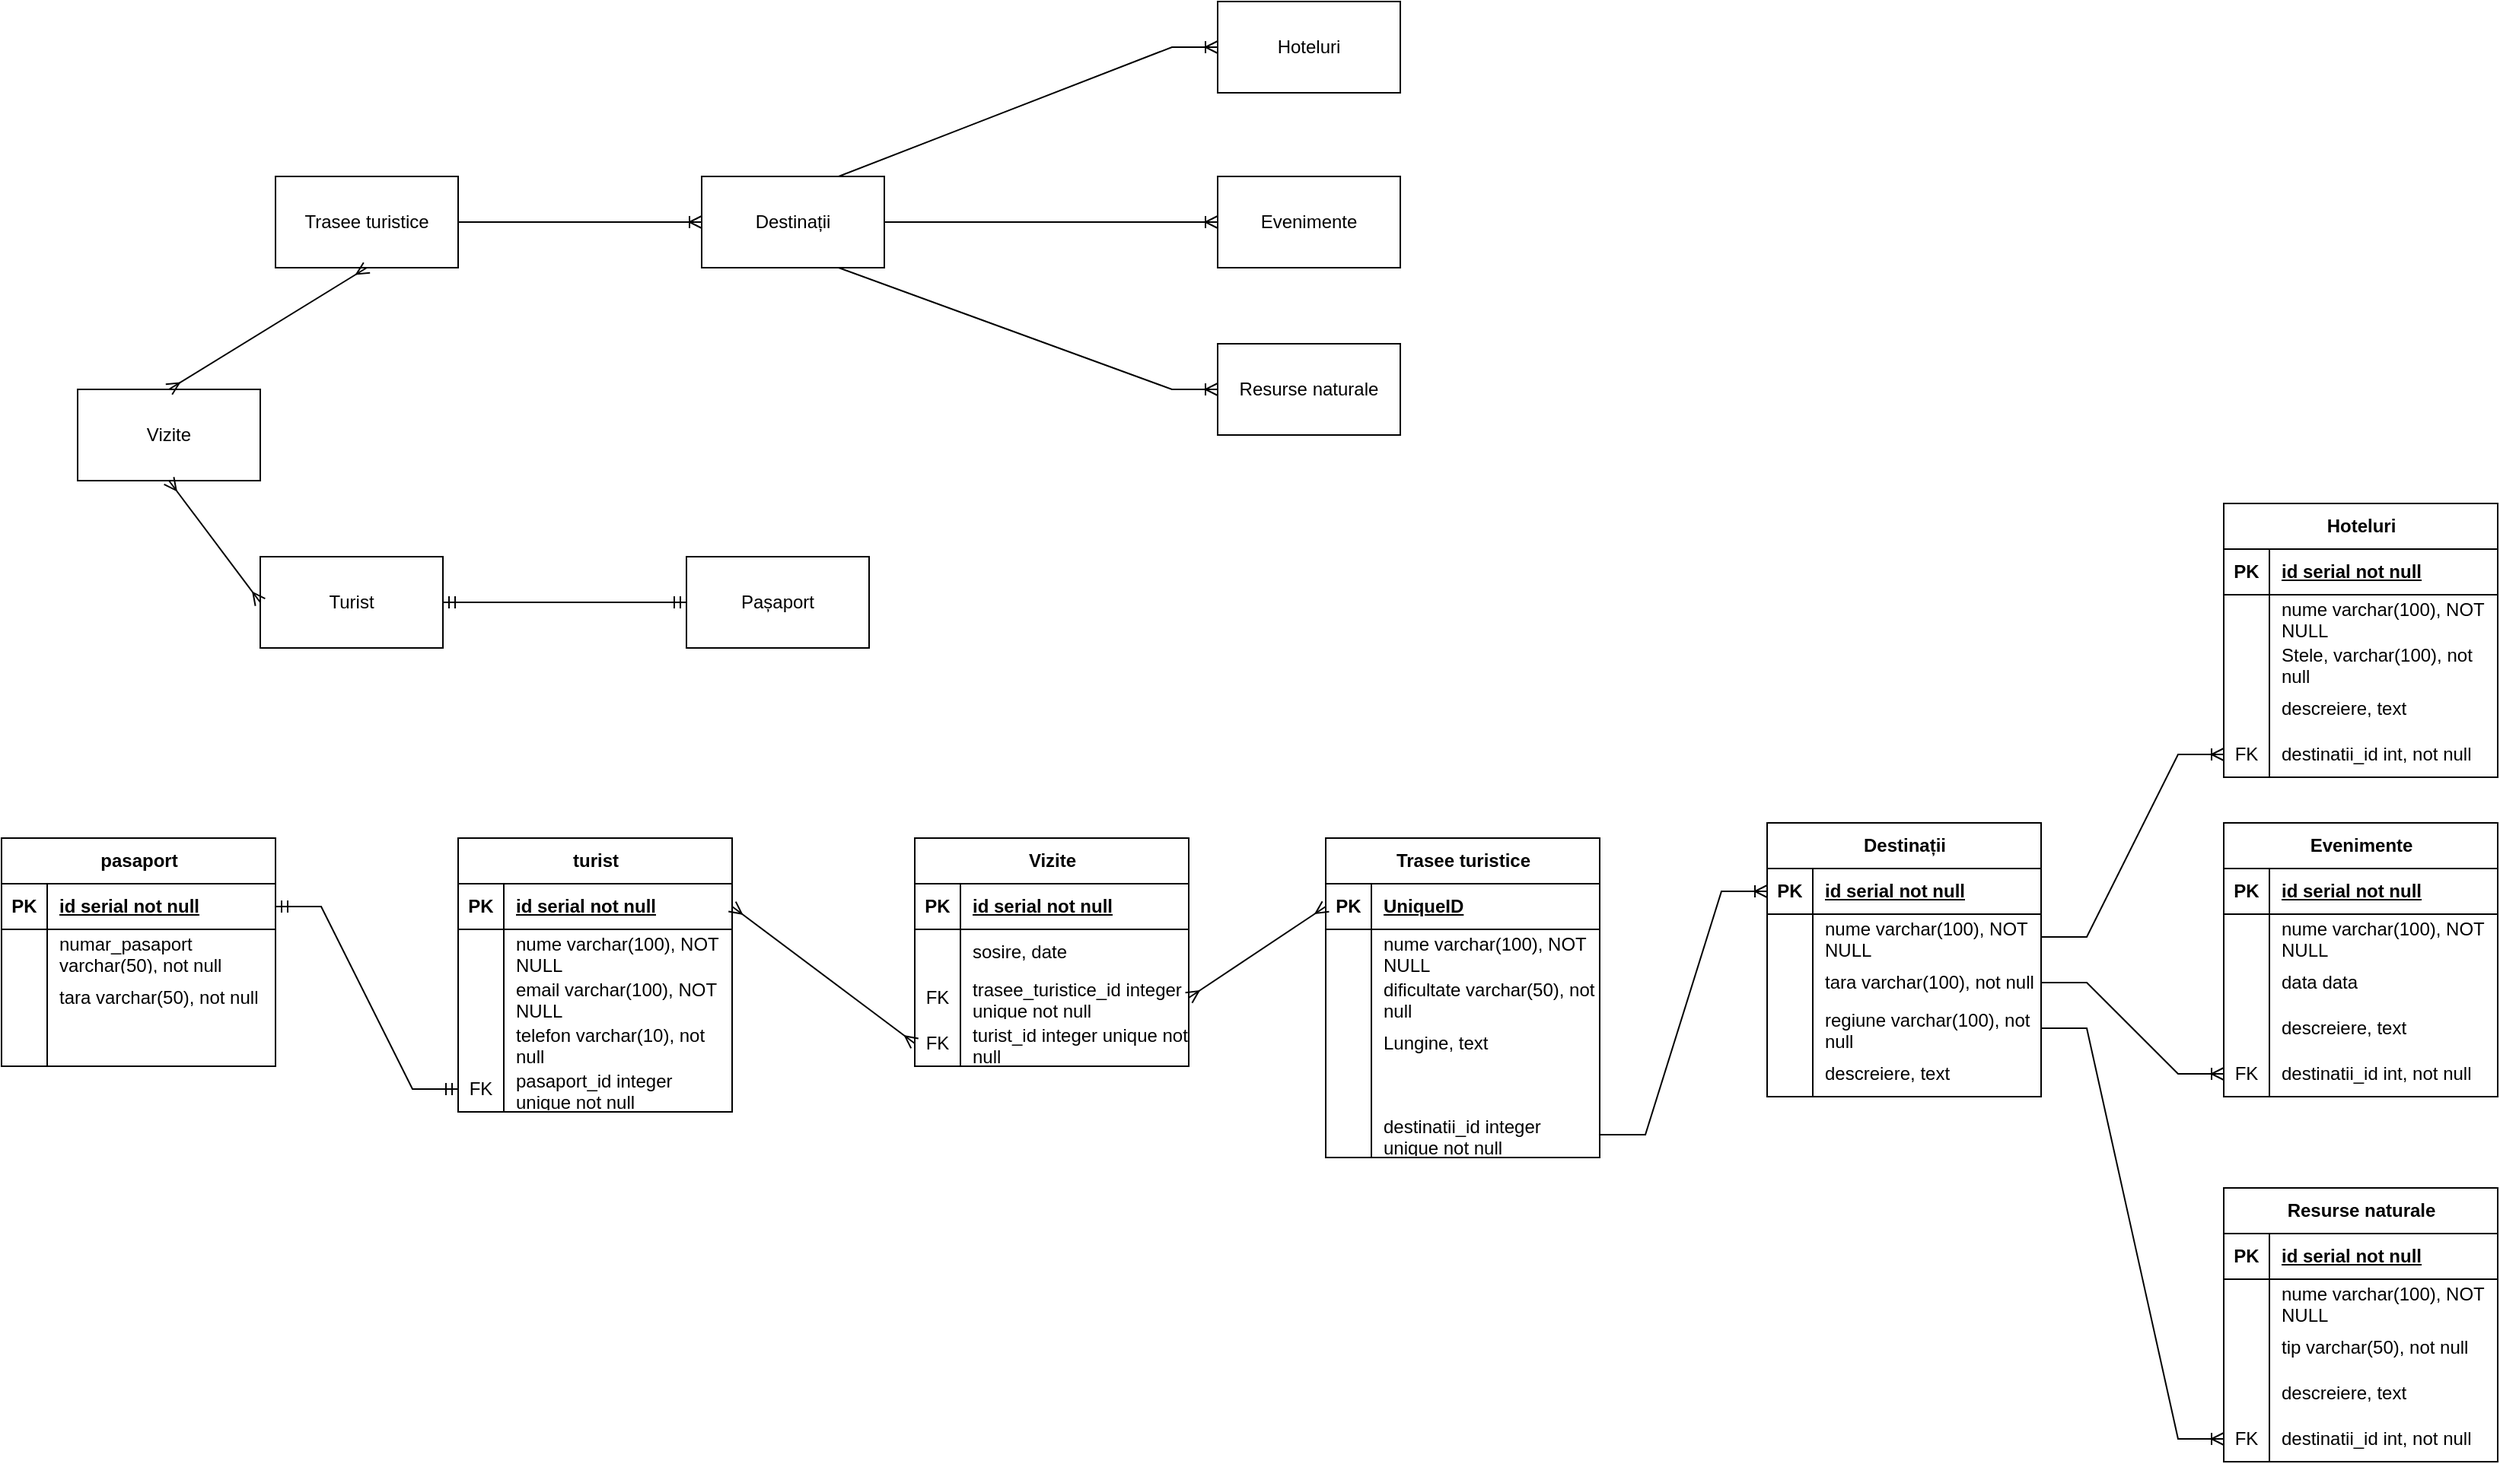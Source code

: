<mxfile version="26.0.10">
  <diagram id="R2lEEEUBdFMjLlhIrx00" name="Page-1">
    <mxGraphModel dx="1461" dy="653" grid="1" gridSize="10" guides="1" tooltips="1" connect="1" arrows="1" fold="1" page="1" pageScale="1" pageWidth="850" pageHeight="1100" math="0" shadow="0" extFonts="Permanent Marker^https://fonts.googleapis.com/css?family=Permanent+Marker">
      <root>
        <mxCell id="0" />
        <mxCell id="1" parent="0" />
        <mxCell id="U_OAFHyXOe5H_gnNdpzQ-9" value="pasaport" style="shape=table;startSize=30;container=1;collapsible=1;childLayout=tableLayout;fixedRows=1;rowLines=0;fontStyle=1;align=center;resizeLast=1;html=1;" parent="1" vertex="1">
          <mxGeometry x="80" y="620" width="180" height="150" as="geometry" />
        </mxCell>
        <mxCell id="U_OAFHyXOe5H_gnNdpzQ-10" value="" style="shape=tableRow;horizontal=0;startSize=0;swimlaneHead=0;swimlaneBody=0;fillColor=none;collapsible=0;dropTarget=0;points=[[0,0.5],[1,0.5]];portConstraint=eastwest;top=0;left=0;right=0;bottom=1;" parent="U_OAFHyXOe5H_gnNdpzQ-9" vertex="1">
          <mxGeometry y="30" width="180" height="30" as="geometry" />
        </mxCell>
        <mxCell id="U_OAFHyXOe5H_gnNdpzQ-11" value="PK" style="shape=partialRectangle;connectable=0;fillColor=none;top=0;left=0;bottom=0;right=0;fontStyle=1;overflow=hidden;whiteSpace=wrap;html=1;" parent="U_OAFHyXOe5H_gnNdpzQ-10" vertex="1">
          <mxGeometry width="30" height="30" as="geometry">
            <mxRectangle width="30" height="30" as="alternateBounds" />
          </mxGeometry>
        </mxCell>
        <mxCell id="U_OAFHyXOe5H_gnNdpzQ-12" value="id serial not null" style="shape=partialRectangle;connectable=0;fillColor=none;top=0;left=0;bottom=0;right=0;align=left;spacingLeft=6;fontStyle=5;overflow=hidden;whiteSpace=wrap;html=1;" parent="U_OAFHyXOe5H_gnNdpzQ-10" vertex="1">
          <mxGeometry x="30" width="150" height="30" as="geometry">
            <mxRectangle width="150" height="30" as="alternateBounds" />
          </mxGeometry>
        </mxCell>
        <mxCell id="U_OAFHyXOe5H_gnNdpzQ-13" value="" style="shape=tableRow;horizontal=0;startSize=0;swimlaneHead=0;swimlaneBody=0;fillColor=none;collapsible=0;dropTarget=0;points=[[0,0.5],[1,0.5]];portConstraint=eastwest;top=0;left=0;right=0;bottom=0;" parent="U_OAFHyXOe5H_gnNdpzQ-9" vertex="1">
          <mxGeometry y="60" width="180" height="30" as="geometry" />
        </mxCell>
        <mxCell id="U_OAFHyXOe5H_gnNdpzQ-14" value="" style="shape=partialRectangle;connectable=0;fillColor=none;top=0;left=0;bottom=0;right=0;editable=1;overflow=hidden;whiteSpace=wrap;html=1;" parent="U_OAFHyXOe5H_gnNdpzQ-13" vertex="1">
          <mxGeometry width="30" height="30" as="geometry">
            <mxRectangle width="30" height="30" as="alternateBounds" />
          </mxGeometry>
        </mxCell>
        <mxCell id="U_OAFHyXOe5H_gnNdpzQ-15" value="numar_pasaport varchar(50), not null" style="shape=partialRectangle;connectable=0;fillColor=none;top=0;left=0;bottom=0;right=0;align=left;spacingLeft=6;overflow=hidden;whiteSpace=wrap;html=1;" parent="U_OAFHyXOe5H_gnNdpzQ-13" vertex="1">
          <mxGeometry x="30" width="150" height="30" as="geometry">
            <mxRectangle width="150" height="30" as="alternateBounds" />
          </mxGeometry>
        </mxCell>
        <mxCell id="U_OAFHyXOe5H_gnNdpzQ-16" value="" style="shape=tableRow;horizontal=0;startSize=0;swimlaneHead=0;swimlaneBody=0;fillColor=none;collapsible=0;dropTarget=0;points=[[0,0.5],[1,0.5]];portConstraint=eastwest;top=0;left=0;right=0;bottom=0;" parent="U_OAFHyXOe5H_gnNdpzQ-9" vertex="1">
          <mxGeometry y="90" width="180" height="30" as="geometry" />
        </mxCell>
        <mxCell id="U_OAFHyXOe5H_gnNdpzQ-17" value="" style="shape=partialRectangle;connectable=0;fillColor=none;top=0;left=0;bottom=0;right=0;editable=1;overflow=hidden;whiteSpace=wrap;html=1;" parent="U_OAFHyXOe5H_gnNdpzQ-16" vertex="1">
          <mxGeometry width="30" height="30" as="geometry">
            <mxRectangle width="30" height="30" as="alternateBounds" />
          </mxGeometry>
        </mxCell>
        <mxCell id="U_OAFHyXOe5H_gnNdpzQ-18" value="tara varchar(50), not null" style="shape=partialRectangle;connectable=0;fillColor=none;top=0;left=0;bottom=0;right=0;align=left;spacingLeft=6;overflow=hidden;whiteSpace=wrap;html=1;" parent="U_OAFHyXOe5H_gnNdpzQ-16" vertex="1">
          <mxGeometry x="30" width="150" height="30" as="geometry">
            <mxRectangle width="150" height="30" as="alternateBounds" />
          </mxGeometry>
        </mxCell>
        <mxCell id="U_OAFHyXOe5H_gnNdpzQ-19" value="" style="shape=tableRow;horizontal=0;startSize=0;swimlaneHead=0;swimlaneBody=0;fillColor=none;collapsible=0;dropTarget=0;points=[[0,0.5],[1,0.5]];portConstraint=eastwest;top=0;left=0;right=0;bottom=0;" parent="U_OAFHyXOe5H_gnNdpzQ-9" vertex="1">
          <mxGeometry y="120" width="180" height="30" as="geometry" />
        </mxCell>
        <mxCell id="U_OAFHyXOe5H_gnNdpzQ-20" value="" style="shape=partialRectangle;connectable=0;fillColor=none;top=0;left=0;bottom=0;right=0;editable=1;overflow=hidden;whiteSpace=wrap;html=1;" parent="U_OAFHyXOe5H_gnNdpzQ-19" vertex="1">
          <mxGeometry width="30" height="30" as="geometry">
            <mxRectangle width="30" height="30" as="alternateBounds" />
          </mxGeometry>
        </mxCell>
        <mxCell id="U_OAFHyXOe5H_gnNdpzQ-21" value="" style="shape=partialRectangle;connectable=0;fillColor=none;top=0;left=0;bottom=0;right=0;align=left;spacingLeft=6;overflow=hidden;whiteSpace=wrap;html=1;" parent="U_OAFHyXOe5H_gnNdpzQ-19" vertex="1">
          <mxGeometry x="30" width="150" height="30" as="geometry">
            <mxRectangle width="150" height="30" as="alternateBounds" />
          </mxGeometry>
        </mxCell>
        <mxCell id="U_OAFHyXOe5H_gnNdpzQ-50" value="Vizite" style="shape=table;startSize=30;container=1;collapsible=1;childLayout=tableLayout;fixedRows=1;rowLines=0;fontStyle=1;align=center;resizeLast=1;html=1;" parent="1" vertex="1">
          <mxGeometry x="680" y="620" width="180" height="150" as="geometry" />
        </mxCell>
        <mxCell id="U_OAFHyXOe5H_gnNdpzQ-51" value="" style="shape=tableRow;horizontal=0;startSize=0;swimlaneHead=0;swimlaneBody=0;fillColor=none;collapsible=0;dropTarget=0;points=[[0,0.5],[1,0.5]];portConstraint=eastwest;top=0;left=0;right=0;bottom=1;" parent="U_OAFHyXOe5H_gnNdpzQ-50" vertex="1">
          <mxGeometry y="30" width="180" height="30" as="geometry" />
        </mxCell>
        <mxCell id="U_OAFHyXOe5H_gnNdpzQ-52" value="PK" style="shape=partialRectangle;connectable=0;fillColor=none;top=0;left=0;bottom=0;right=0;fontStyle=1;overflow=hidden;whiteSpace=wrap;html=1;" parent="U_OAFHyXOe5H_gnNdpzQ-51" vertex="1">
          <mxGeometry width="30" height="30" as="geometry">
            <mxRectangle width="30" height="30" as="alternateBounds" />
          </mxGeometry>
        </mxCell>
        <mxCell id="U_OAFHyXOe5H_gnNdpzQ-53" value="id serial not null" style="shape=partialRectangle;connectable=0;fillColor=none;top=0;left=0;bottom=0;right=0;align=left;spacingLeft=6;fontStyle=5;overflow=hidden;whiteSpace=wrap;html=1;" parent="U_OAFHyXOe5H_gnNdpzQ-51" vertex="1">
          <mxGeometry x="30" width="150" height="30" as="geometry">
            <mxRectangle width="150" height="30" as="alternateBounds" />
          </mxGeometry>
        </mxCell>
        <mxCell id="U_OAFHyXOe5H_gnNdpzQ-54" value="" style="shape=tableRow;horizontal=0;startSize=0;swimlaneHead=0;swimlaneBody=0;fillColor=none;collapsible=0;dropTarget=0;points=[[0,0.5],[1,0.5]];portConstraint=eastwest;top=0;left=0;right=0;bottom=0;" parent="U_OAFHyXOe5H_gnNdpzQ-50" vertex="1">
          <mxGeometry y="60" width="180" height="30" as="geometry" />
        </mxCell>
        <mxCell id="U_OAFHyXOe5H_gnNdpzQ-55" value="" style="shape=partialRectangle;connectable=0;fillColor=none;top=0;left=0;bottom=0;right=0;editable=1;overflow=hidden;whiteSpace=wrap;html=1;" parent="U_OAFHyXOe5H_gnNdpzQ-54" vertex="1">
          <mxGeometry width="30" height="30" as="geometry">
            <mxRectangle width="30" height="30" as="alternateBounds" />
          </mxGeometry>
        </mxCell>
        <mxCell id="U_OAFHyXOe5H_gnNdpzQ-56" value="sosire, date" style="shape=partialRectangle;connectable=0;fillColor=none;top=0;left=0;bottom=0;right=0;align=left;spacingLeft=6;overflow=hidden;whiteSpace=wrap;html=1;" parent="U_OAFHyXOe5H_gnNdpzQ-54" vertex="1">
          <mxGeometry x="30" width="150" height="30" as="geometry">
            <mxRectangle width="150" height="30" as="alternateBounds" />
          </mxGeometry>
        </mxCell>
        <mxCell id="U_OAFHyXOe5H_gnNdpzQ-57" value="" style="shape=tableRow;horizontal=0;startSize=0;swimlaneHead=0;swimlaneBody=0;fillColor=none;collapsible=0;dropTarget=0;points=[[0,0.5],[1,0.5]];portConstraint=eastwest;top=0;left=0;right=0;bottom=0;" parent="U_OAFHyXOe5H_gnNdpzQ-50" vertex="1">
          <mxGeometry y="90" width="180" height="30" as="geometry" />
        </mxCell>
        <mxCell id="U_OAFHyXOe5H_gnNdpzQ-58" value="FK" style="shape=partialRectangle;connectable=0;fillColor=none;top=0;left=0;bottom=0;right=0;editable=1;overflow=hidden;whiteSpace=wrap;html=1;" parent="U_OAFHyXOe5H_gnNdpzQ-57" vertex="1">
          <mxGeometry width="30" height="30" as="geometry">
            <mxRectangle width="30" height="30" as="alternateBounds" />
          </mxGeometry>
        </mxCell>
        <mxCell id="U_OAFHyXOe5H_gnNdpzQ-59" value="trasee_turistice_id integer unique not null" style="shape=partialRectangle;connectable=0;fillColor=none;top=0;left=0;bottom=0;right=0;align=left;spacingLeft=6;overflow=hidden;whiteSpace=wrap;html=1;" parent="U_OAFHyXOe5H_gnNdpzQ-57" vertex="1">
          <mxGeometry x="30" width="150" height="30" as="geometry">
            <mxRectangle width="150" height="30" as="alternateBounds" />
          </mxGeometry>
        </mxCell>
        <mxCell id="U_OAFHyXOe5H_gnNdpzQ-60" value="" style="shape=tableRow;horizontal=0;startSize=0;swimlaneHead=0;swimlaneBody=0;fillColor=none;collapsible=0;dropTarget=0;points=[[0,0.5],[1,0.5]];portConstraint=eastwest;top=0;left=0;right=0;bottom=0;" parent="U_OAFHyXOe5H_gnNdpzQ-50" vertex="1">
          <mxGeometry y="120" width="180" height="30" as="geometry" />
        </mxCell>
        <mxCell id="U_OAFHyXOe5H_gnNdpzQ-61" value="FK" style="shape=partialRectangle;connectable=0;fillColor=none;top=0;left=0;bottom=0;right=0;editable=1;overflow=hidden;whiteSpace=wrap;html=1;" parent="U_OAFHyXOe5H_gnNdpzQ-60" vertex="1">
          <mxGeometry width="30" height="30" as="geometry">
            <mxRectangle width="30" height="30" as="alternateBounds" />
          </mxGeometry>
        </mxCell>
        <mxCell id="U_OAFHyXOe5H_gnNdpzQ-62" value="turist_id integer unique not null" style="shape=partialRectangle;connectable=0;fillColor=none;top=0;left=0;bottom=0;right=0;align=left;spacingLeft=6;overflow=hidden;whiteSpace=wrap;html=1;" parent="U_OAFHyXOe5H_gnNdpzQ-60" vertex="1">
          <mxGeometry x="30" width="150" height="30" as="geometry">
            <mxRectangle width="150" height="30" as="alternateBounds" />
          </mxGeometry>
        </mxCell>
        <mxCell id="U_OAFHyXOe5H_gnNdpzQ-76" value="Destinații" style="shape=table;startSize=30;container=1;collapsible=1;childLayout=tableLayout;fixedRows=1;rowLines=0;fontStyle=1;align=center;resizeLast=1;html=1;" parent="1" vertex="1">
          <mxGeometry x="1240" y="610" width="180" height="180" as="geometry" />
        </mxCell>
        <mxCell id="U_OAFHyXOe5H_gnNdpzQ-77" value="" style="shape=tableRow;horizontal=0;startSize=0;swimlaneHead=0;swimlaneBody=0;fillColor=none;collapsible=0;dropTarget=0;points=[[0,0.5],[1,0.5]];portConstraint=eastwest;top=0;left=0;right=0;bottom=1;" parent="U_OAFHyXOe5H_gnNdpzQ-76" vertex="1">
          <mxGeometry y="30" width="180" height="30" as="geometry" />
        </mxCell>
        <mxCell id="U_OAFHyXOe5H_gnNdpzQ-78" value="PK" style="shape=partialRectangle;connectable=0;fillColor=none;top=0;left=0;bottom=0;right=0;fontStyle=1;overflow=hidden;whiteSpace=wrap;html=1;" parent="U_OAFHyXOe5H_gnNdpzQ-77" vertex="1">
          <mxGeometry width="30" height="30" as="geometry">
            <mxRectangle width="30" height="30" as="alternateBounds" />
          </mxGeometry>
        </mxCell>
        <mxCell id="U_OAFHyXOe5H_gnNdpzQ-79" value="id serial not null" style="shape=partialRectangle;connectable=0;fillColor=none;top=0;left=0;bottom=0;right=0;align=left;spacingLeft=6;fontStyle=5;overflow=hidden;whiteSpace=wrap;html=1;" parent="U_OAFHyXOe5H_gnNdpzQ-77" vertex="1">
          <mxGeometry x="30" width="150" height="30" as="geometry">
            <mxRectangle width="150" height="30" as="alternateBounds" />
          </mxGeometry>
        </mxCell>
        <mxCell id="U_OAFHyXOe5H_gnNdpzQ-80" value="" style="shape=tableRow;horizontal=0;startSize=0;swimlaneHead=0;swimlaneBody=0;fillColor=none;collapsible=0;dropTarget=0;points=[[0,0.5],[1,0.5]];portConstraint=eastwest;top=0;left=0;right=0;bottom=0;" parent="U_OAFHyXOe5H_gnNdpzQ-76" vertex="1">
          <mxGeometry y="60" width="180" height="30" as="geometry" />
        </mxCell>
        <mxCell id="U_OAFHyXOe5H_gnNdpzQ-81" value="" style="shape=partialRectangle;connectable=0;fillColor=none;top=0;left=0;bottom=0;right=0;editable=1;overflow=hidden;whiteSpace=wrap;html=1;" parent="U_OAFHyXOe5H_gnNdpzQ-80" vertex="1">
          <mxGeometry width="30" height="30" as="geometry">
            <mxRectangle width="30" height="30" as="alternateBounds" />
          </mxGeometry>
        </mxCell>
        <mxCell id="U_OAFHyXOe5H_gnNdpzQ-82" value="nume varchar(100), NOT NULL" style="shape=partialRectangle;connectable=0;fillColor=none;top=0;left=0;bottom=0;right=0;align=left;spacingLeft=6;overflow=hidden;whiteSpace=wrap;html=1;" parent="U_OAFHyXOe5H_gnNdpzQ-80" vertex="1">
          <mxGeometry x="30" width="150" height="30" as="geometry">
            <mxRectangle width="150" height="30" as="alternateBounds" />
          </mxGeometry>
        </mxCell>
        <mxCell id="U_OAFHyXOe5H_gnNdpzQ-83" value="" style="shape=tableRow;horizontal=0;startSize=0;swimlaneHead=0;swimlaneBody=0;fillColor=none;collapsible=0;dropTarget=0;points=[[0,0.5],[1,0.5]];portConstraint=eastwest;top=0;left=0;right=0;bottom=0;" parent="U_OAFHyXOe5H_gnNdpzQ-76" vertex="1">
          <mxGeometry y="90" width="180" height="30" as="geometry" />
        </mxCell>
        <mxCell id="U_OAFHyXOe5H_gnNdpzQ-84" value="" style="shape=partialRectangle;connectable=0;fillColor=none;top=0;left=0;bottom=0;right=0;editable=1;overflow=hidden;whiteSpace=wrap;html=1;" parent="U_OAFHyXOe5H_gnNdpzQ-83" vertex="1">
          <mxGeometry width="30" height="30" as="geometry">
            <mxRectangle width="30" height="30" as="alternateBounds" />
          </mxGeometry>
        </mxCell>
        <mxCell id="U_OAFHyXOe5H_gnNdpzQ-85" value="tara varchar(100), not null" style="shape=partialRectangle;connectable=0;fillColor=none;top=0;left=0;bottom=0;right=0;align=left;spacingLeft=6;overflow=hidden;whiteSpace=wrap;html=1;" parent="U_OAFHyXOe5H_gnNdpzQ-83" vertex="1">
          <mxGeometry x="30" width="150" height="30" as="geometry">
            <mxRectangle width="150" height="30" as="alternateBounds" />
          </mxGeometry>
        </mxCell>
        <mxCell id="U_OAFHyXOe5H_gnNdpzQ-86" value="" style="shape=tableRow;horizontal=0;startSize=0;swimlaneHead=0;swimlaneBody=0;fillColor=none;collapsible=0;dropTarget=0;points=[[0,0.5],[1,0.5]];portConstraint=eastwest;top=0;left=0;right=0;bottom=0;" parent="U_OAFHyXOe5H_gnNdpzQ-76" vertex="1">
          <mxGeometry y="120" width="180" height="30" as="geometry" />
        </mxCell>
        <mxCell id="U_OAFHyXOe5H_gnNdpzQ-87" value="" style="shape=partialRectangle;connectable=0;fillColor=none;top=0;left=0;bottom=0;right=0;editable=1;overflow=hidden;whiteSpace=wrap;html=1;" parent="U_OAFHyXOe5H_gnNdpzQ-86" vertex="1">
          <mxGeometry width="30" height="30" as="geometry">
            <mxRectangle width="30" height="30" as="alternateBounds" />
          </mxGeometry>
        </mxCell>
        <mxCell id="U_OAFHyXOe5H_gnNdpzQ-88" value="regiune varchar(100), not null" style="shape=partialRectangle;connectable=0;fillColor=none;top=0;left=0;bottom=0;right=0;align=left;spacingLeft=6;overflow=hidden;whiteSpace=wrap;html=1;" parent="U_OAFHyXOe5H_gnNdpzQ-86" vertex="1">
          <mxGeometry x="30" width="150" height="30" as="geometry">
            <mxRectangle width="150" height="30" as="alternateBounds" />
          </mxGeometry>
        </mxCell>
        <mxCell id="SExvjArP6QbHloG7koqe-43" value="" style="shape=tableRow;horizontal=0;startSize=0;swimlaneHead=0;swimlaneBody=0;fillColor=none;collapsible=0;dropTarget=0;points=[[0,0.5],[1,0.5]];portConstraint=eastwest;top=0;left=0;right=0;bottom=0;" vertex="1" parent="U_OAFHyXOe5H_gnNdpzQ-76">
          <mxGeometry y="150" width="180" height="30" as="geometry" />
        </mxCell>
        <mxCell id="SExvjArP6QbHloG7koqe-44" value="" style="shape=partialRectangle;connectable=0;fillColor=none;top=0;left=0;bottom=0;right=0;editable=1;overflow=hidden;whiteSpace=wrap;html=1;" vertex="1" parent="SExvjArP6QbHloG7koqe-43">
          <mxGeometry width="30" height="30" as="geometry">
            <mxRectangle width="30" height="30" as="alternateBounds" />
          </mxGeometry>
        </mxCell>
        <mxCell id="SExvjArP6QbHloG7koqe-45" value="descreiere, text" style="shape=partialRectangle;connectable=0;fillColor=none;top=0;left=0;bottom=0;right=0;align=left;spacingLeft=6;overflow=hidden;whiteSpace=wrap;html=1;" vertex="1" parent="SExvjArP6QbHloG7koqe-43">
          <mxGeometry x="30" width="150" height="30" as="geometry">
            <mxRectangle width="150" height="30" as="alternateBounds" />
          </mxGeometry>
        </mxCell>
        <mxCell id="U_OAFHyXOe5H_gnNdpzQ-89" value="Evenimente" style="shape=table;startSize=30;container=1;collapsible=1;childLayout=tableLayout;fixedRows=1;rowLines=0;fontStyle=1;align=center;resizeLast=1;html=1;" parent="1" vertex="1">
          <mxGeometry x="1540" y="610" width="180" height="180" as="geometry" />
        </mxCell>
        <mxCell id="U_OAFHyXOe5H_gnNdpzQ-90" value="" style="shape=tableRow;horizontal=0;startSize=0;swimlaneHead=0;swimlaneBody=0;fillColor=none;collapsible=0;dropTarget=0;points=[[0,0.5],[1,0.5]];portConstraint=eastwest;top=0;left=0;right=0;bottom=1;" parent="U_OAFHyXOe5H_gnNdpzQ-89" vertex="1">
          <mxGeometry y="30" width="180" height="30" as="geometry" />
        </mxCell>
        <mxCell id="U_OAFHyXOe5H_gnNdpzQ-91" value="PK" style="shape=partialRectangle;connectable=0;fillColor=none;top=0;left=0;bottom=0;right=0;fontStyle=1;overflow=hidden;whiteSpace=wrap;html=1;" parent="U_OAFHyXOe5H_gnNdpzQ-90" vertex="1">
          <mxGeometry width="30" height="30" as="geometry">
            <mxRectangle width="30" height="30" as="alternateBounds" />
          </mxGeometry>
        </mxCell>
        <mxCell id="U_OAFHyXOe5H_gnNdpzQ-92" value="id serial not null" style="shape=partialRectangle;connectable=0;fillColor=none;top=0;left=0;bottom=0;right=0;align=left;spacingLeft=6;fontStyle=5;overflow=hidden;whiteSpace=wrap;html=1;" parent="U_OAFHyXOe5H_gnNdpzQ-90" vertex="1">
          <mxGeometry x="30" width="150" height="30" as="geometry">
            <mxRectangle width="150" height="30" as="alternateBounds" />
          </mxGeometry>
        </mxCell>
        <mxCell id="U_OAFHyXOe5H_gnNdpzQ-93" value="" style="shape=tableRow;horizontal=0;startSize=0;swimlaneHead=0;swimlaneBody=0;fillColor=none;collapsible=0;dropTarget=0;points=[[0,0.5],[1,0.5]];portConstraint=eastwest;top=0;left=0;right=0;bottom=0;" parent="U_OAFHyXOe5H_gnNdpzQ-89" vertex="1">
          <mxGeometry y="60" width="180" height="30" as="geometry" />
        </mxCell>
        <mxCell id="U_OAFHyXOe5H_gnNdpzQ-94" value="" style="shape=partialRectangle;connectable=0;fillColor=none;top=0;left=0;bottom=0;right=0;editable=1;overflow=hidden;whiteSpace=wrap;html=1;" parent="U_OAFHyXOe5H_gnNdpzQ-93" vertex="1">
          <mxGeometry width="30" height="30" as="geometry">
            <mxRectangle width="30" height="30" as="alternateBounds" />
          </mxGeometry>
        </mxCell>
        <mxCell id="U_OAFHyXOe5H_gnNdpzQ-95" value="nume varchar(100), NOT NULL" style="shape=partialRectangle;connectable=0;fillColor=none;top=0;left=0;bottom=0;right=0;align=left;spacingLeft=6;overflow=hidden;whiteSpace=wrap;html=1;" parent="U_OAFHyXOe5H_gnNdpzQ-93" vertex="1">
          <mxGeometry x="30" width="150" height="30" as="geometry">
            <mxRectangle width="150" height="30" as="alternateBounds" />
          </mxGeometry>
        </mxCell>
        <mxCell id="U_OAFHyXOe5H_gnNdpzQ-96" value="" style="shape=tableRow;horizontal=0;startSize=0;swimlaneHead=0;swimlaneBody=0;fillColor=none;collapsible=0;dropTarget=0;points=[[0,0.5],[1,0.5]];portConstraint=eastwest;top=0;left=0;right=0;bottom=0;" parent="U_OAFHyXOe5H_gnNdpzQ-89" vertex="1">
          <mxGeometry y="90" width="180" height="30" as="geometry" />
        </mxCell>
        <mxCell id="U_OAFHyXOe5H_gnNdpzQ-97" value="" style="shape=partialRectangle;connectable=0;fillColor=none;top=0;left=0;bottom=0;right=0;editable=1;overflow=hidden;whiteSpace=wrap;html=1;" parent="U_OAFHyXOe5H_gnNdpzQ-96" vertex="1">
          <mxGeometry width="30" height="30" as="geometry">
            <mxRectangle width="30" height="30" as="alternateBounds" />
          </mxGeometry>
        </mxCell>
        <mxCell id="U_OAFHyXOe5H_gnNdpzQ-98" value="data data" style="shape=partialRectangle;connectable=0;fillColor=none;top=0;left=0;bottom=0;right=0;align=left;spacingLeft=6;overflow=hidden;whiteSpace=wrap;html=1;" parent="U_OAFHyXOe5H_gnNdpzQ-96" vertex="1">
          <mxGeometry x="30" width="150" height="30" as="geometry">
            <mxRectangle width="150" height="30" as="alternateBounds" />
          </mxGeometry>
        </mxCell>
        <mxCell id="U_OAFHyXOe5H_gnNdpzQ-99" value="" style="shape=tableRow;horizontal=0;startSize=0;swimlaneHead=0;swimlaneBody=0;fillColor=none;collapsible=0;dropTarget=0;points=[[0,0.5],[1,0.5]];portConstraint=eastwest;top=0;left=0;right=0;bottom=0;" parent="U_OAFHyXOe5H_gnNdpzQ-89" vertex="1">
          <mxGeometry y="120" width="180" height="30" as="geometry" />
        </mxCell>
        <mxCell id="U_OAFHyXOe5H_gnNdpzQ-100" value="" style="shape=partialRectangle;connectable=0;fillColor=none;top=0;left=0;bottom=0;right=0;editable=1;overflow=hidden;whiteSpace=wrap;html=1;" parent="U_OAFHyXOe5H_gnNdpzQ-99" vertex="1">
          <mxGeometry width="30" height="30" as="geometry">
            <mxRectangle width="30" height="30" as="alternateBounds" />
          </mxGeometry>
        </mxCell>
        <mxCell id="U_OAFHyXOe5H_gnNdpzQ-101" value="descreiere, text" style="shape=partialRectangle;connectable=0;fillColor=none;top=0;left=0;bottom=0;right=0;align=left;spacingLeft=6;overflow=hidden;whiteSpace=wrap;html=1;" parent="U_OAFHyXOe5H_gnNdpzQ-99" vertex="1">
          <mxGeometry x="30" width="150" height="30" as="geometry">
            <mxRectangle width="150" height="30" as="alternateBounds" />
          </mxGeometry>
        </mxCell>
        <mxCell id="SExvjArP6QbHloG7koqe-49" value="" style="shape=tableRow;horizontal=0;startSize=0;swimlaneHead=0;swimlaneBody=0;fillColor=none;collapsible=0;dropTarget=0;points=[[0,0.5],[1,0.5]];portConstraint=eastwest;top=0;left=0;right=0;bottom=0;" vertex="1" parent="U_OAFHyXOe5H_gnNdpzQ-89">
          <mxGeometry y="150" width="180" height="30" as="geometry" />
        </mxCell>
        <mxCell id="SExvjArP6QbHloG7koqe-50" value="FK" style="shape=partialRectangle;connectable=0;fillColor=none;top=0;left=0;bottom=0;right=0;editable=1;overflow=hidden;whiteSpace=wrap;html=1;" vertex="1" parent="SExvjArP6QbHloG7koqe-49">
          <mxGeometry width="30" height="30" as="geometry">
            <mxRectangle width="30" height="30" as="alternateBounds" />
          </mxGeometry>
        </mxCell>
        <mxCell id="SExvjArP6QbHloG7koqe-51" value="destinatii_id int, not null" style="shape=partialRectangle;connectable=0;fillColor=none;top=0;left=0;bottom=0;right=0;align=left;spacingLeft=6;overflow=hidden;whiteSpace=wrap;html=1;" vertex="1" parent="SExvjArP6QbHloG7koqe-49">
          <mxGeometry x="30" width="150" height="30" as="geometry">
            <mxRectangle width="150" height="30" as="alternateBounds" />
          </mxGeometry>
        </mxCell>
        <mxCell id="U_OAFHyXOe5H_gnNdpzQ-102" value="Hoteluri" style="shape=table;startSize=30;container=1;collapsible=1;childLayout=tableLayout;fixedRows=1;rowLines=0;fontStyle=1;align=center;resizeLast=1;html=1;" parent="1" vertex="1">
          <mxGeometry x="1540" y="400" width="180" height="180" as="geometry" />
        </mxCell>
        <mxCell id="U_OAFHyXOe5H_gnNdpzQ-103" value="" style="shape=tableRow;horizontal=0;startSize=0;swimlaneHead=0;swimlaneBody=0;fillColor=none;collapsible=0;dropTarget=0;points=[[0,0.5],[1,0.5]];portConstraint=eastwest;top=0;left=0;right=0;bottom=1;" parent="U_OAFHyXOe5H_gnNdpzQ-102" vertex="1">
          <mxGeometry y="30" width="180" height="30" as="geometry" />
        </mxCell>
        <mxCell id="U_OAFHyXOe5H_gnNdpzQ-104" value="PK" style="shape=partialRectangle;connectable=0;fillColor=none;top=0;left=0;bottom=0;right=0;fontStyle=1;overflow=hidden;whiteSpace=wrap;html=1;" parent="U_OAFHyXOe5H_gnNdpzQ-103" vertex="1">
          <mxGeometry width="30" height="30" as="geometry">
            <mxRectangle width="30" height="30" as="alternateBounds" />
          </mxGeometry>
        </mxCell>
        <mxCell id="U_OAFHyXOe5H_gnNdpzQ-105" value="id serial not null" style="shape=partialRectangle;connectable=0;fillColor=none;top=0;left=0;bottom=0;right=0;align=left;spacingLeft=6;fontStyle=5;overflow=hidden;whiteSpace=wrap;html=1;" parent="U_OAFHyXOe5H_gnNdpzQ-103" vertex="1">
          <mxGeometry x="30" width="150" height="30" as="geometry">
            <mxRectangle width="150" height="30" as="alternateBounds" />
          </mxGeometry>
        </mxCell>
        <mxCell id="U_OAFHyXOe5H_gnNdpzQ-106" value="" style="shape=tableRow;horizontal=0;startSize=0;swimlaneHead=0;swimlaneBody=0;fillColor=none;collapsible=0;dropTarget=0;points=[[0,0.5],[1,0.5]];portConstraint=eastwest;top=0;left=0;right=0;bottom=0;" parent="U_OAFHyXOe5H_gnNdpzQ-102" vertex="1">
          <mxGeometry y="60" width="180" height="30" as="geometry" />
        </mxCell>
        <mxCell id="U_OAFHyXOe5H_gnNdpzQ-107" value="" style="shape=partialRectangle;connectable=0;fillColor=none;top=0;left=0;bottom=0;right=0;editable=1;overflow=hidden;whiteSpace=wrap;html=1;" parent="U_OAFHyXOe5H_gnNdpzQ-106" vertex="1">
          <mxGeometry width="30" height="30" as="geometry">
            <mxRectangle width="30" height="30" as="alternateBounds" />
          </mxGeometry>
        </mxCell>
        <mxCell id="U_OAFHyXOe5H_gnNdpzQ-108" value="nume varchar(100), NOT NULL" style="shape=partialRectangle;connectable=0;fillColor=none;top=0;left=0;bottom=0;right=0;align=left;spacingLeft=6;overflow=hidden;whiteSpace=wrap;html=1;" parent="U_OAFHyXOe5H_gnNdpzQ-106" vertex="1">
          <mxGeometry x="30" width="150" height="30" as="geometry">
            <mxRectangle width="150" height="30" as="alternateBounds" />
          </mxGeometry>
        </mxCell>
        <mxCell id="U_OAFHyXOe5H_gnNdpzQ-109" value="" style="shape=tableRow;horizontal=0;startSize=0;swimlaneHead=0;swimlaneBody=0;fillColor=none;collapsible=0;dropTarget=0;points=[[0,0.5],[1,0.5]];portConstraint=eastwest;top=0;left=0;right=0;bottom=0;" parent="U_OAFHyXOe5H_gnNdpzQ-102" vertex="1">
          <mxGeometry y="90" width="180" height="30" as="geometry" />
        </mxCell>
        <mxCell id="U_OAFHyXOe5H_gnNdpzQ-110" value="" style="shape=partialRectangle;connectable=0;fillColor=none;top=0;left=0;bottom=0;right=0;editable=1;overflow=hidden;whiteSpace=wrap;html=1;" parent="U_OAFHyXOe5H_gnNdpzQ-109" vertex="1">
          <mxGeometry width="30" height="30" as="geometry">
            <mxRectangle width="30" height="30" as="alternateBounds" />
          </mxGeometry>
        </mxCell>
        <mxCell id="U_OAFHyXOe5H_gnNdpzQ-111" value="Stele, varchar(100), not null" style="shape=partialRectangle;connectable=0;fillColor=none;top=0;left=0;bottom=0;right=0;align=left;spacingLeft=6;overflow=hidden;whiteSpace=wrap;html=1;" parent="U_OAFHyXOe5H_gnNdpzQ-109" vertex="1">
          <mxGeometry x="30" width="150" height="30" as="geometry">
            <mxRectangle width="150" height="30" as="alternateBounds" />
          </mxGeometry>
        </mxCell>
        <mxCell id="U_OAFHyXOe5H_gnNdpzQ-112" value="" style="shape=tableRow;horizontal=0;startSize=0;swimlaneHead=0;swimlaneBody=0;fillColor=none;collapsible=0;dropTarget=0;points=[[0,0.5],[1,0.5]];portConstraint=eastwest;top=0;left=0;right=0;bottom=0;" parent="U_OAFHyXOe5H_gnNdpzQ-102" vertex="1">
          <mxGeometry y="120" width="180" height="30" as="geometry" />
        </mxCell>
        <mxCell id="U_OAFHyXOe5H_gnNdpzQ-113" value="" style="shape=partialRectangle;connectable=0;fillColor=none;top=0;left=0;bottom=0;right=0;editable=1;overflow=hidden;whiteSpace=wrap;html=1;" parent="U_OAFHyXOe5H_gnNdpzQ-112" vertex="1">
          <mxGeometry width="30" height="30" as="geometry">
            <mxRectangle width="30" height="30" as="alternateBounds" />
          </mxGeometry>
        </mxCell>
        <mxCell id="U_OAFHyXOe5H_gnNdpzQ-114" value="descreiere, text" style="shape=partialRectangle;connectable=0;fillColor=none;top=0;left=0;bottom=0;right=0;align=left;spacingLeft=6;overflow=hidden;whiteSpace=wrap;html=1;" parent="U_OAFHyXOe5H_gnNdpzQ-112" vertex="1">
          <mxGeometry x="30" width="150" height="30" as="geometry">
            <mxRectangle width="150" height="30" as="alternateBounds" />
          </mxGeometry>
        </mxCell>
        <mxCell id="SExvjArP6QbHloG7koqe-46" value="" style="shape=tableRow;horizontal=0;startSize=0;swimlaneHead=0;swimlaneBody=0;fillColor=none;collapsible=0;dropTarget=0;points=[[0,0.5],[1,0.5]];portConstraint=eastwest;top=0;left=0;right=0;bottom=0;" vertex="1" parent="U_OAFHyXOe5H_gnNdpzQ-102">
          <mxGeometry y="150" width="180" height="30" as="geometry" />
        </mxCell>
        <mxCell id="SExvjArP6QbHloG7koqe-47" value="FK" style="shape=partialRectangle;connectable=0;fillColor=none;top=0;left=0;bottom=0;right=0;editable=1;overflow=hidden;whiteSpace=wrap;html=1;" vertex="1" parent="SExvjArP6QbHloG7koqe-46">
          <mxGeometry width="30" height="30" as="geometry">
            <mxRectangle width="30" height="30" as="alternateBounds" />
          </mxGeometry>
        </mxCell>
        <mxCell id="SExvjArP6QbHloG7koqe-48" value="destinatii_id int, not null" style="shape=partialRectangle;connectable=0;fillColor=none;top=0;left=0;bottom=0;right=0;align=left;spacingLeft=6;overflow=hidden;whiteSpace=wrap;html=1;" vertex="1" parent="SExvjArP6QbHloG7koqe-46">
          <mxGeometry x="30" width="150" height="30" as="geometry">
            <mxRectangle width="150" height="30" as="alternateBounds" />
          </mxGeometry>
        </mxCell>
        <mxCell id="U_OAFHyXOe5H_gnNdpzQ-115" value="Resurse naturale" style="shape=table;startSize=30;container=1;collapsible=1;childLayout=tableLayout;fixedRows=1;rowLines=0;fontStyle=1;align=center;resizeLast=1;html=1;" parent="1" vertex="1">
          <mxGeometry x="1540" y="850" width="180" height="180" as="geometry" />
        </mxCell>
        <mxCell id="U_OAFHyXOe5H_gnNdpzQ-116" value="" style="shape=tableRow;horizontal=0;startSize=0;swimlaneHead=0;swimlaneBody=0;fillColor=none;collapsible=0;dropTarget=0;points=[[0,0.5],[1,0.5]];portConstraint=eastwest;top=0;left=0;right=0;bottom=1;" parent="U_OAFHyXOe5H_gnNdpzQ-115" vertex="1">
          <mxGeometry y="30" width="180" height="30" as="geometry" />
        </mxCell>
        <mxCell id="U_OAFHyXOe5H_gnNdpzQ-117" value="PK" style="shape=partialRectangle;connectable=0;fillColor=none;top=0;left=0;bottom=0;right=0;fontStyle=1;overflow=hidden;whiteSpace=wrap;html=1;" parent="U_OAFHyXOe5H_gnNdpzQ-116" vertex="1">
          <mxGeometry width="30" height="30" as="geometry">
            <mxRectangle width="30" height="30" as="alternateBounds" />
          </mxGeometry>
        </mxCell>
        <mxCell id="U_OAFHyXOe5H_gnNdpzQ-118" value="id serial not null" style="shape=partialRectangle;connectable=0;fillColor=none;top=0;left=0;bottom=0;right=0;align=left;spacingLeft=6;fontStyle=5;overflow=hidden;whiteSpace=wrap;html=1;" parent="U_OAFHyXOe5H_gnNdpzQ-116" vertex="1">
          <mxGeometry x="30" width="150" height="30" as="geometry">
            <mxRectangle width="150" height="30" as="alternateBounds" />
          </mxGeometry>
        </mxCell>
        <mxCell id="U_OAFHyXOe5H_gnNdpzQ-119" value="" style="shape=tableRow;horizontal=0;startSize=0;swimlaneHead=0;swimlaneBody=0;fillColor=none;collapsible=0;dropTarget=0;points=[[0,0.5],[1,0.5]];portConstraint=eastwest;top=0;left=0;right=0;bottom=0;" parent="U_OAFHyXOe5H_gnNdpzQ-115" vertex="1">
          <mxGeometry y="60" width="180" height="30" as="geometry" />
        </mxCell>
        <mxCell id="U_OAFHyXOe5H_gnNdpzQ-120" value="" style="shape=partialRectangle;connectable=0;fillColor=none;top=0;left=0;bottom=0;right=0;editable=1;overflow=hidden;whiteSpace=wrap;html=1;" parent="U_OAFHyXOe5H_gnNdpzQ-119" vertex="1">
          <mxGeometry width="30" height="30" as="geometry">
            <mxRectangle width="30" height="30" as="alternateBounds" />
          </mxGeometry>
        </mxCell>
        <mxCell id="U_OAFHyXOe5H_gnNdpzQ-121" value="nume varchar(100), NOT NULL" style="shape=partialRectangle;connectable=0;fillColor=none;top=0;left=0;bottom=0;right=0;align=left;spacingLeft=6;overflow=hidden;whiteSpace=wrap;html=1;" parent="U_OAFHyXOe5H_gnNdpzQ-119" vertex="1">
          <mxGeometry x="30" width="150" height="30" as="geometry">
            <mxRectangle width="150" height="30" as="alternateBounds" />
          </mxGeometry>
        </mxCell>
        <mxCell id="U_OAFHyXOe5H_gnNdpzQ-122" value="" style="shape=tableRow;horizontal=0;startSize=0;swimlaneHead=0;swimlaneBody=0;fillColor=none;collapsible=0;dropTarget=0;points=[[0,0.5],[1,0.5]];portConstraint=eastwest;top=0;left=0;right=0;bottom=0;" parent="U_OAFHyXOe5H_gnNdpzQ-115" vertex="1">
          <mxGeometry y="90" width="180" height="30" as="geometry" />
        </mxCell>
        <mxCell id="U_OAFHyXOe5H_gnNdpzQ-123" value="" style="shape=partialRectangle;connectable=0;fillColor=none;top=0;left=0;bottom=0;right=0;editable=1;overflow=hidden;whiteSpace=wrap;html=1;" parent="U_OAFHyXOe5H_gnNdpzQ-122" vertex="1">
          <mxGeometry width="30" height="30" as="geometry">
            <mxRectangle width="30" height="30" as="alternateBounds" />
          </mxGeometry>
        </mxCell>
        <mxCell id="U_OAFHyXOe5H_gnNdpzQ-124" value="tip varchar(50), not null" style="shape=partialRectangle;connectable=0;fillColor=none;top=0;left=0;bottom=0;right=0;align=left;spacingLeft=6;overflow=hidden;whiteSpace=wrap;html=1;" parent="U_OAFHyXOe5H_gnNdpzQ-122" vertex="1">
          <mxGeometry x="30" width="150" height="30" as="geometry">
            <mxRectangle width="150" height="30" as="alternateBounds" />
          </mxGeometry>
        </mxCell>
        <mxCell id="U_OAFHyXOe5H_gnNdpzQ-125" value="" style="shape=tableRow;horizontal=0;startSize=0;swimlaneHead=0;swimlaneBody=0;fillColor=none;collapsible=0;dropTarget=0;points=[[0,0.5],[1,0.5]];portConstraint=eastwest;top=0;left=0;right=0;bottom=0;" parent="U_OAFHyXOe5H_gnNdpzQ-115" vertex="1">
          <mxGeometry y="120" width="180" height="30" as="geometry" />
        </mxCell>
        <mxCell id="U_OAFHyXOe5H_gnNdpzQ-126" value="" style="shape=partialRectangle;connectable=0;fillColor=none;top=0;left=0;bottom=0;right=0;editable=1;overflow=hidden;whiteSpace=wrap;html=1;" parent="U_OAFHyXOe5H_gnNdpzQ-125" vertex="1">
          <mxGeometry width="30" height="30" as="geometry">
            <mxRectangle width="30" height="30" as="alternateBounds" />
          </mxGeometry>
        </mxCell>
        <mxCell id="U_OAFHyXOe5H_gnNdpzQ-127" value="descreiere, text" style="shape=partialRectangle;connectable=0;fillColor=none;top=0;left=0;bottom=0;right=0;align=left;spacingLeft=6;overflow=hidden;whiteSpace=wrap;html=1;" parent="U_OAFHyXOe5H_gnNdpzQ-125" vertex="1">
          <mxGeometry x="30" width="150" height="30" as="geometry">
            <mxRectangle width="150" height="30" as="alternateBounds" />
          </mxGeometry>
        </mxCell>
        <mxCell id="SExvjArP6QbHloG7koqe-52" value="" style="shape=tableRow;horizontal=0;startSize=0;swimlaneHead=0;swimlaneBody=0;fillColor=none;collapsible=0;dropTarget=0;points=[[0,0.5],[1,0.5]];portConstraint=eastwest;top=0;left=0;right=0;bottom=0;" vertex="1" parent="U_OAFHyXOe5H_gnNdpzQ-115">
          <mxGeometry y="150" width="180" height="30" as="geometry" />
        </mxCell>
        <mxCell id="SExvjArP6QbHloG7koqe-53" value="FK" style="shape=partialRectangle;connectable=0;fillColor=none;top=0;left=0;bottom=0;right=0;editable=1;overflow=hidden;whiteSpace=wrap;html=1;" vertex="1" parent="SExvjArP6QbHloG7koqe-52">
          <mxGeometry width="30" height="30" as="geometry">
            <mxRectangle width="30" height="30" as="alternateBounds" />
          </mxGeometry>
        </mxCell>
        <mxCell id="SExvjArP6QbHloG7koqe-54" value="destinatii_id int, not null" style="shape=partialRectangle;connectable=0;fillColor=none;top=0;left=0;bottom=0;right=0;align=left;spacingLeft=6;overflow=hidden;whiteSpace=wrap;html=1;" vertex="1" parent="SExvjArP6QbHloG7koqe-52">
          <mxGeometry x="30" width="150" height="30" as="geometry">
            <mxRectangle width="150" height="30" as="alternateBounds" />
          </mxGeometry>
        </mxCell>
        <mxCell id="U_OAFHyXOe5H_gnNdpzQ-132" value="" style="edgeStyle=entityRelationEdgeStyle;fontSize=12;html=1;endArrow=ERoneToMany;rounded=0;exitX=1;exitY=0.5;exitDx=0;exitDy=0;entryX=0;entryY=0.5;entryDx=0;entryDy=0;" parent="1" source="U_OAFHyXOe5H_gnNdpzQ-86" target="SExvjArP6QbHloG7koqe-52" edge="1">
          <mxGeometry width="100" height="100" relative="1" as="geometry">
            <mxPoint x="897" y="360" as="sourcePoint" />
            <mxPoint x="1050" y="480" as="targetPoint" />
          </mxGeometry>
        </mxCell>
        <mxCell id="U_OAFHyXOe5H_gnNdpzQ-133" value="" style="edgeStyle=entityRelationEdgeStyle;fontSize=12;html=1;endArrow=ERoneToMany;rounded=0;exitX=1;exitY=0.5;exitDx=0;exitDy=0;entryX=0;entryY=0.5;entryDx=0;entryDy=0;" parent="1" source="U_OAFHyXOe5H_gnNdpzQ-83" target="SExvjArP6QbHloG7koqe-49" edge="1">
          <mxGeometry width="100" height="100" relative="1" as="geometry">
            <mxPoint x="907" y="370" as="sourcePoint" />
            <mxPoint x="1060" y="490" as="targetPoint" />
          </mxGeometry>
        </mxCell>
        <mxCell id="U_OAFHyXOe5H_gnNdpzQ-134" value="" style="edgeStyle=entityRelationEdgeStyle;fontSize=12;html=1;endArrow=ERoneToMany;rounded=0;exitX=1;exitY=0.5;exitDx=0;exitDy=0;entryX=0;entryY=0.5;entryDx=0;entryDy=0;" parent="1" source="U_OAFHyXOe5H_gnNdpzQ-80" target="SExvjArP6QbHloG7koqe-46" edge="1">
          <mxGeometry width="100" height="100" relative="1" as="geometry">
            <mxPoint x="917" y="380" as="sourcePoint" />
            <mxPoint x="1070" y="500" as="targetPoint" />
          </mxGeometry>
        </mxCell>
        <mxCell id="U_OAFHyXOe5H_gnNdpzQ-149" value="turist" style="shape=table;startSize=30;container=1;collapsible=1;childLayout=tableLayout;fixedRows=1;rowLines=0;fontStyle=1;align=center;resizeLast=1;html=1;" parent="1" vertex="1">
          <mxGeometry x="380" y="620" width="180" height="180" as="geometry" />
        </mxCell>
        <mxCell id="U_OAFHyXOe5H_gnNdpzQ-150" value="" style="shape=tableRow;horizontal=0;startSize=0;swimlaneHead=0;swimlaneBody=0;fillColor=none;collapsible=0;dropTarget=0;points=[[0,0.5],[1,0.5]];portConstraint=eastwest;top=0;left=0;right=0;bottom=1;" parent="U_OAFHyXOe5H_gnNdpzQ-149" vertex="1">
          <mxGeometry y="30" width="180" height="30" as="geometry" />
        </mxCell>
        <mxCell id="U_OAFHyXOe5H_gnNdpzQ-151" value="PK" style="shape=partialRectangle;connectable=0;fillColor=none;top=0;left=0;bottom=0;right=0;fontStyle=1;overflow=hidden;whiteSpace=wrap;html=1;" parent="U_OAFHyXOe5H_gnNdpzQ-150" vertex="1">
          <mxGeometry width="30" height="30" as="geometry">
            <mxRectangle width="30" height="30" as="alternateBounds" />
          </mxGeometry>
        </mxCell>
        <mxCell id="U_OAFHyXOe5H_gnNdpzQ-152" value="id serial not null" style="shape=partialRectangle;connectable=0;fillColor=none;top=0;left=0;bottom=0;right=0;align=left;spacingLeft=6;fontStyle=5;overflow=hidden;whiteSpace=wrap;html=1;" parent="U_OAFHyXOe5H_gnNdpzQ-150" vertex="1">
          <mxGeometry x="30" width="150" height="30" as="geometry">
            <mxRectangle width="150" height="30" as="alternateBounds" />
          </mxGeometry>
        </mxCell>
        <mxCell id="U_OAFHyXOe5H_gnNdpzQ-153" value="" style="shape=tableRow;horizontal=0;startSize=0;swimlaneHead=0;swimlaneBody=0;fillColor=none;collapsible=0;dropTarget=0;points=[[0,0.5],[1,0.5]];portConstraint=eastwest;top=0;left=0;right=0;bottom=0;" parent="U_OAFHyXOe5H_gnNdpzQ-149" vertex="1">
          <mxGeometry y="60" width="180" height="30" as="geometry" />
        </mxCell>
        <mxCell id="U_OAFHyXOe5H_gnNdpzQ-154" value="" style="shape=partialRectangle;connectable=0;fillColor=none;top=0;left=0;bottom=0;right=0;editable=1;overflow=hidden;whiteSpace=wrap;html=1;" parent="U_OAFHyXOe5H_gnNdpzQ-153" vertex="1">
          <mxGeometry width="30" height="30" as="geometry">
            <mxRectangle width="30" height="30" as="alternateBounds" />
          </mxGeometry>
        </mxCell>
        <mxCell id="U_OAFHyXOe5H_gnNdpzQ-155" value="nume varchar(100), NOT NULL" style="shape=partialRectangle;connectable=0;fillColor=none;top=0;left=0;bottom=0;right=0;align=left;spacingLeft=6;overflow=hidden;whiteSpace=wrap;html=1;" parent="U_OAFHyXOe5H_gnNdpzQ-153" vertex="1">
          <mxGeometry x="30" width="150" height="30" as="geometry">
            <mxRectangle width="150" height="30" as="alternateBounds" />
          </mxGeometry>
        </mxCell>
        <mxCell id="U_OAFHyXOe5H_gnNdpzQ-156" value="" style="shape=tableRow;horizontal=0;startSize=0;swimlaneHead=0;swimlaneBody=0;fillColor=none;collapsible=0;dropTarget=0;points=[[0,0.5],[1,0.5]];portConstraint=eastwest;top=0;left=0;right=0;bottom=0;" parent="U_OAFHyXOe5H_gnNdpzQ-149" vertex="1">
          <mxGeometry y="90" width="180" height="30" as="geometry" />
        </mxCell>
        <mxCell id="U_OAFHyXOe5H_gnNdpzQ-157" value="" style="shape=partialRectangle;connectable=0;fillColor=none;top=0;left=0;bottom=0;right=0;editable=1;overflow=hidden;whiteSpace=wrap;html=1;" parent="U_OAFHyXOe5H_gnNdpzQ-156" vertex="1">
          <mxGeometry width="30" height="30" as="geometry">
            <mxRectangle width="30" height="30" as="alternateBounds" />
          </mxGeometry>
        </mxCell>
        <mxCell id="U_OAFHyXOe5H_gnNdpzQ-158" value="email varchar(100), NOT NULL" style="shape=partialRectangle;connectable=0;fillColor=none;top=0;left=0;bottom=0;right=0;align=left;spacingLeft=6;overflow=hidden;whiteSpace=wrap;html=1;" parent="U_OAFHyXOe5H_gnNdpzQ-156" vertex="1">
          <mxGeometry x="30" width="150" height="30" as="geometry">
            <mxRectangle width="150" height="30" as="alternateBounds" />
          </mxGeometry>
        </mxCell>
        <mxCell id="U_OAFHyXOe5H_gnNdpzQ-159" value="" style="shape=tableRow;horizontal=0;startSize=0;swimlaneHead=0;swimlaneBody=0;fillColor=none;collapsible=0;dropTarget=0;points=[[0,0.5],[1,0.5]];portConstraint=eastwest;top=0;left=0;right=0;bottom=0;" parent="U_OAFHyXOe5H_gnNdpzQ-149" vertex="1">
          <mxGeometry y="120" width="180" height="30" as="geometry" />
        </mxCell>
        <mxCell id="U_OAFHyXOe5H_gnNdpzQ-160" value="" style="shape=partialRectangle;connectable=0;fillColor=none;top=0;left=0;bottom=0;right=0;editable=1;overflow=hidden;whiteSpace=wrap;html=1;" parent="U_OAFHyXOe5H_gnNdpzQ-159" vertex="1">
          <mxGeometry width="30" height="30" as="geometry">
            <mxRectangle width="30" height="30" as="alternateBounds" />
          </mxGeometry>
        </mxCell>
        <mxCell id="U_OAFHyXOe5H_gnNdpzQ-161" value="telefon varchar(10), not null" style="shape=partialRectangle;connectable=0;fillColor=none;top=0;left=0;bottom=0;right=0;align=left;spacingLeft=6;overflow=hidden;whiteSpace=wrap;html=1;" parent="U_OAFHyXOe5H_gnNdpzQ-159" vertex="1">
          <mxGeometry x="30" width="150" height="30" as="geometry">
            <mxRectangle width="150" height="30" as="alternateBounds" />
          </mxGeometry>
        </mxCell>
        <mxCell id="SExvjArP6QbHloG7koqe-18" value="" style="shape=tableRow;horizontal=0;startSize=0;swimlaneHead=0;swimlaneBody=0;fillColor=none;collapsible=0;dropTarget=0;points=[[0,0.5],[1,0.5]];portConstraint=eastwest;top=0;left=0;right=0;bottom=0;" vertex="1" parent="U_OAFHyXOe5H_gnNdpzQ-149">
          <mxGeometry y="150" width="180" height="30" as="geometry" />
        </mxCell>
        <mxCell id="SExvjArP6QbHloG7koqe-19" value="FK" style="shape=partialRectangle;connectable=0;fillColor=none;top=0;left=0;bottom=0;right=0;editable=1;overflow=hidden;whiteSpace=wrap;html=1;" vertex="1" parent="SExvjArP6QbHloG7koqe-18">
          <mxGeometry width="30" height="30" as="geometry">
            <mxRectangle width="30" height="30" as="alternateBounds" />
          </mxGeometry>
        </mxCell>
        <mxCell id="SExvjArP6QbHloG7koqe-20" value="pasaport_id integer unique not null" style="shape=partialRectangle;connectable=0;fillColor=none;top=0;left=0;bottom=0;right=0;align=left;spacingLeft=6;overflow=hidden;whiteSpace=wrap;html=1;" vertex="1" parent="SExvjArP6QbHloG7koqe-18">
          <mxGeometry x="30" width="150" height="30" as="geometry">
            <mxRectangle width="150" height="30" as="alternateBounds" />
          </mxGeometry>
        </mxCell>
        <mxCell id="SExvjArP6QbHloG7koqe-1" value="Turist" style="rounded=0;whiteSpace=wrap;html=1;" vertex="1" parent="1">
          <mxGeometry x="250" y="435" width="120" height="60" as="geometry" />
        </mxCell>
        <mxCell id="SExvjArP6QbHloG7koqe-2" value="Pașaport" style="rounded=0;whiteSpace=wrap;html=1;" vertex="1" parent="1">
          <mxGeometry x="530" y="435" width="120" height="60" as="geometry" />
        </mxCell>
        <mxCell id="SExvjArP6QbHloG7koqe-3" value="" style="edgeStyle=entityRelationEdgeStyle;fontSize=12;html=1;endArrow=ERmandOne;startArrow=ERmandOne;rounded=0;exitX=1;exitY=0.5;exitDx=0;exitDy=0;" edge="1" parent="1" source="SExvjArP6QbHloG7koqe-1" target="SExvjArP6QbHloG7koqe-2">
          <mxGeometry width="100" height="100" relative="1" as="geometry">
            <mxPoint x="430" y="175" as="sourcePoint" />
            <mxPoint x="530" y="205" as="targetPoint" />
          </mxGeometry>
        </mxCell>
        <mxCell id="SExvjArP6QbHloG7koqe-4" value="Trasee turistice" style="rounded=0;whiteSpace=wrap;html=1;" vertex="1" parent="1">
          <mxGeometry x="260" y="185" width="120" height="60" as="geometry" />
        </mxCell>
        <mxCell id="SExvjArP6QbHloG7koqe-5" value="&lt;span style=&quot;font-weight: normal;&quot;&gt;Vizite&lt;/span&gt;" style="rounded=0;whiteSpace=wrap;html=1;fontStyle=1" vertex="1" parent="1">
          <mxGeometry x="130" y="325" width="120" height="60" as="geometry" />
        </mxCell>
        <mxCell id="SExvjArP6QbHloG7koqe-6" value="" style="fontSize=12;html=1;endArrow=ERmany;startArrow=ERmany;rounded=0;exitX=0;exitY=0.5;exitDx=0;exitDy=0;entryX=0.5;entryY=1;entryDx=0;entryDy=0;" edge="1" parent="1" source="SExvjArP6QbHloG7koqe-1" target="SExvjArP6QbHloG7koqe-5">
          <mxGeometry width="100" height="100" relative="1" as="geometry">
            <mxPoint x="750" y="305" as="sourcePoint" />
            <mxPoint x="850" y="205" as="targetPoint" />
          </mxGeometry>
        </mxCell>
        <mxCell id="SExvjArP6QbHloG7koqe-7" value="" style="fontSize=12;html=1;endArrow=ERmany;startArrow=ERmany;rounded=0;exitX=0.5;exitY=0;exitDx=0;exitDy=0;entryX=0.5;entryY=1;entryDx=0;entryDy=0;" edge="1" parent="1" source="SExvjArP6QbHloG7koqe-5" target="SExvjArP6QbHloG7koqe-4">
          <mxGeometry width="100" height="100" relative="1" as="geometry">
            <mxPoint x="381" y="515" as="sourcePoint" />
            <mxPoint x="390" y="405" as="targetPoint" />
          </mxGeometry>
        </mxCell>
        <mxCell id="SExvjArP6QbHloG7koqe-8" value="Destinații" style="rounded=0;whiteSpace=wrap;html=1;" vertex="1" parent="1">
          <mxGeometry x="540" y="185" width="120" height="60" as="geometry" />
        </mxCell>
        <mxCell id="SExvjArP6QbHloG7koqe-9" value="Hoteluri" style="rounded=0;whiteSpace=wrap;html=1;" vertex="1" parent="1">
          <mxGeometry x="879" y="70" width="120" height="60" as="geometry" />
        </mxCell>
        <mxCell id="SExvjArP6QbHloG7koqe-10" value="Evenimente" style="rounded=0;whiteSpace=wrap;html=1;" vertex="1" parent="1">
          <mxGeometry x="879" y="185" width="120" height="60" as="geometry" />
        </mxCell>
        <mxCell id="SExvjArP6QbHloG7koqe-11" value="Resurse naturale" style="rounded=0;whiteSpace=wrap;html=1;" vertex="1" parent="1">
          <mxGeometry x="879" y="295" width="120" height="60" as="geometry" />
        </mxCell>
        <mxCell id="SExvjArP6QbHloG7koqe-12" value="" style="edgeStyle=entityRelationEdgeStyle;fontSize=12;html=1;endArrow=ERoneToMany;rounded=0;exitX=1;exitY=0.5;exitDx=0;exitDy=0;" edge="1" parent="1" source="SExvjArP6QbHloG7koqe-8" target="SExvjArP6QbHloG7koqe-10">
          <mxGeometry width="100" height="100" relative="1" as="geometry">
            <mxPoint x="760" y="245" as="sourcePoint" />
            <mxPoint x="489" y="215" as="targetPoint" />
          </mxGeometry>
        </mxCell>
        <mxCell id="SExvjArP6QbHloG7koqe-13" value="" style="edgeStyle=entityRelationEdgeStyle;fontSize=12;html=1;endArrow=ERoneToMany;rounded=0;exitX=0.5;exitY=1;exitDx=0;exitDy=0;" edge="1" parent="1" source="SExvjArP6QbHloG7koqe-8" target="SExvjArP6QbHloG7koqe-11">
          <mxGeometry width="100" height="100" relative="1" as="geometry">
            <mxPoint x="700" y="275" as="sourcePoint" />
            <mxPoint x="489" y="215" as="targetPoint" />
          </mxGeometry>
        </mxCell>
        <mxCell id="SExvjArP6QbHloG7koqe-14" value="" style="edgeStyle=entityRelationEdgeStyle;fontSize=12;html=1;endArrow=ERoneToMany;rounded=0;exitX=0.5;exitY=0;exitDx=0;exitDy=0;entryX=0;entryY=0.5;entryDx=0;entryDy=0;" edge="1" parent="1" source="SExvjArP6QbHloG7koqe-8" target="SExvjArP6QbHloG7koqe-9">
          <mxGeometry width="100" height="100" relative="1" as="geometry">
            <mxPoint x="700" y="215" as="sourcePoint" />
            <mxPoint x="489" y="215" as="targetPoint" />
          </mxGeometry>
        </mxCell>
        <mxCell id="SExvjArP6QbHloG7koqe-15" value="" style="edgeStyle=entityRelationEdgeStyle;fontSize=12;html=1;endArrow=ERoneToMany;rounded=0;entryX=0;entryY=0.5;entryDx=0;entryDy=0;" edge="1" parent="1" source="SExvjArP6QbHloG7koqe-4" target="SExvjArP6QbHloG7koqe-8">
          <mxGeometry width="100" height="100" relative="1" as="geometry">
            <mxPoint x="680" y="295" as="sourcePoint" />
            <mxPoint x="780" y="195" as="targetPoint" />
          </mxGeometry>
        </mxCell>
        <mxCell id="SExvjArP6QbHloG7koqe-17" value="" style="edgeStyle=entityRelationEdgeStyle;fontSize=12;html=1;endArrow=ERmandOne;startArrow=ERmandOne;rounded=0;exitX=1;exitY=0.5;exitDx=0;exitDy=0;entryX=0;entryY=0.5;entryDx=0;entryDy=0;" edge="1" parent="1" source="U_OAFHyXOe5H_gnNdpzQ-10" target="SExvjArP6QbHloG7koqe-18">
          <mxGeometry width="100" height="100" relative="1" as="geometry">
            <mxPoint x="690" y="590" as="sourcePoint" />
            <mxPoint x="790" y="490" as="targetPoint" />
          </mxGeometry>
        </mxCell>
        <mxCell id="SExvjArP6QbHloG7koqe-21" value="" style="fontSize=12;html=1;endArrow=ERmany;startArrow=ERmany;rounded=0;exitX=1;exitY=0.5;exitDx=0;exitDy=0;entryX=0;entryY=0.5;entryDx=0;entryDy=0;" edge="1" parent="1" source="U_OAFHyXOe5H_gnNdpzQ-150" target="U_OAFHyXOe5H_gnNdpzQ-60">
          <mxGeometry width="100" height="100" relative="1" as="geometry">
            <mxPoint x="260" y="475" as="sourcePoint" />
            <mxPoint x="647" y="745" as="targetPoint" />
          </mxGeometry>
        </mxCell>
        <mxCell id="SExvjArP6QbHloG7koqe-22" value="Trasee turistice" style="shape=table;startSize=30;container=1;collapsible=1;childLayout=tableLayout;fixedRows=1;rowLines=0;fontStyle=1;align=center;resizeLast=1;html=1;" vertex="1" parent="1">
          <mxGeometry x="950" y="620" width="180" height="210" as="geometry" />
        </mxCell>
        <mxCell id="SExvjArP6QbHloG7koqe-23" value="" style="shape=tableRow;horizontal=0;startSize=0;swimlaneHead=0;swimlaneBody=0;fillColor=none;collapsible=0;dropTarget=0;points=[[0,0.5],[1,0.5]];portConstraint=eastwest;top=0;left=0;right=0;bottom=1;" vertex="1" parent="SExvjArP6QbHloG7koqe-22">
          <mxGeometry y="30" width="180" height="30" as="geometry" />
        </mxCell>
        <mxCell id="SExvjArP6QbHloG7koqe-24" value="PK" style="shape=partialRectangle;connectable=0;fillColor=none;top=0;left=0;bottom=0;right=0;fontStyle=1;overflow=hidden;whiteSpace=wrap;html=1;" vertex="1" parent="SExvjArP6QbHloG7koqe-23">
          <mxGeometry width="30" height="30" as="geometry">
            <mxRectangle width="30" height="30" as="alternateBounds" />
          </mxGeometry>
        </mxCell>
        <mxCell id="SExvjArP6QbHloG7koqe-25" value="UniqueID" style="shape=partialRectangle;connectable=0;fillColor=none;top=0;left=0;bottom=0;right=0;align=left;spacingLeft=6;fontStyle=5;overflow=hidden;whiteSpace=wrap;html=1;" vertex="1" parent="SExvjArP6QbHloG7koqe-23">
          <mxGeometry x="30" width="150" height="30" as="geometry">
            <mxRectangle width="150" height="30" as="alternateBounds" />
          </mxGeometry>
        </mxCell>
        <mxCell id="SExvjArP6QbHloG7koqe-26" value="" style="shape=tableRow;horizontal=0;startSize=0;swimlaneHead=0;swimlaneBody=0;fillColor=none;collapsible=0;dropTarget=0;points=[[0,0.5],[1,0.5]];portConstraint=eastwest;top=0;left=0;right=0;bottom=0;" vertex="1" parent="SExvjArP6QbHloG7koqe-22">
          <mxGeometry y="60" width="180" height="30" as="geometry" />
        </mxCell>
        <mxCell id="SExvjArP6QbHloG7koqe-27" value="" style="shape=partialRectangle;connectable=0;fillColor=none;top=0;left=0;bottom=0;right=0;editable=1;overflow=hidden;whiteSpace=wrap;html=1;" vertex="1" parent="SExvjArP6QbHloG7koqe-26">
          <mxGeometry width="30" height="30" as="geometry">
            <mxRectangle width="30" height="30" as="alternateBounds" />
          </mxGeometry>
        </mxCell>
        <mxCell id="SExvjArP6QbHloG7koqe-28" value="nume varchar(100), NOT NULL" style="shape=partialRectangle;connectable=0;fillColor=none;top=0;left=0;bottom=0;right=0;align=left;spacingLeft=6;overflow=hidden;whiteSpace=wrap;html=1;" vertex="1" parent="SExvjArP6QbHloG7koqe-26">
          <mxGeometry x="30" width="150" height="30" as="geometry">
            <mxRectangle width="150" height="30" as="alternateBounds" />
          </mxGeometry>
        </mxCell>
        <mxCell id="SExvjArP6QbHloG7koqe-29" value="" style="shape=tableRow;horizontal=0;startSize=0;swimlaneHead=0;swimlaneBody=0;fillColor=none;collapsible=0;dropTarget=0;points=[[0,0.5],[1,0.5]];portConstraint=eastwest;top=0;left=0;right=0;bottom=0;" vertex="1" parent="SExvjArP6QbHloG7koqe-22">
          <mxGeometry y="90" width="180" height="30" as="geometry" />
        </mxCell>
        <mxCell id="SExvjArP6QbHloG7koqe-30" value="" style="shape=partialRectangle;connectable=0;fillColor=none;top=0;left=0;bottom=0;right=0;editable=1;overflow=hidden;whiteSpace=wrap;html=1;" vertex="1" parent="SExvjArP6QbHloG7koqe-29">
          <mxGeometry width="30" height="30" as="geometry">
            <mxRectangle width="30" height="30" as="alternateBounds" />
          </mxGeometry>
        </mxCell>
        <mxCell id="SExvjArP6QbHloG7koqe-31" value="dificultate varchar(50), not null" style="shape=partialRectangle;connectable=0;fillColor=none;top=0;left=0;bottom=0;right=0;align=left;spacingLeft=6;overflow=hidden;whiteSpace=wrap;html=1;" vertex="1" parent="SExvjArP6QbHloG7koqe-29">
          <mxGeometry x="30" width="150" height="30" as="geometry">
            <mxRectangle width="150" height="30" as="alternateBounds" />
          </mxGeometry>
        </mxCell>
        <mxCell id="SExvjArP6QbHloG7koqe-32" value="" style="shape=tableRow;horizontal=0;startSize=0;swimlaneHead=0;swimlaneBody=0;fillColor=none;collapsible=0;dropTarget=0;points=[[0,0.5],[1,0.5]];portConstraint=eastwest;top=0;left=0;right=0;bottom=0;" vertex="1" parent="SExvjArP6QbHloG7koqe-22">
          <mxGeometry y="120" width="180" height="30" as="geometry" />
        </mxCell>
        <mxCell id="SExvjArP6QbHloG7koqe-33" value="" style="shape=partialRectangle;connectable=0;fillColor=none;top=0;left=0;bottom=0;right=0;editable=1;overflow=hidden;whiteSpace=wrap;html=1;" vertex="1" parent="SExvjArP6QbHloG7koqe-32">
          <mxGeometry width="30" height="30" as="geometry">
            <mxRectangle width="30" height="30" as="alternateBounds" />
          </mxGeometry>
        </mxCell>
        <mxCell id="SExvjArP6QbHloG7koqe-34" value="Lungine, text" style="shape=partialRectangle;connectable=0;fillColor=none;top=0;left=0;bottom=0;right=0;align=left;spacingLeft=6;overflow=hidden;whiteSpace=wrap;html=1;" vertex="1" parent="SExvjArP6QbHloG7koqe-32">
          <mxGeometry x="30" width="150" height="30" as="geometry">
            <mxRectangle width="150" height="30" as="alternateBounds" />
          </mxGeometry>
        </mxCell>
        <mxCell id="SExvjArP6QbHloG7koqe-37" value="" style="shape=tableRow;horizontal=0;startSize=0;swimlaneHead=0;swimlaneBody=0;fillColor=none;collapsible=0;dropTarget=0;points=[[0,0.5],[1,0.5]];portConstraint=eastwest;top=0;left=0;right=0;bottom=0;" vertex="1" parent="SExvjArP6QbHloG7koqe-22">
          <mxGeometry y="150" width="180" height="30" as="geometry" />
        </mxCell>
        <mxCell id="SExvjArP6QbHloG7koqe-38" value="" style="shape=partialRectangle;connectable=0;fillColor=none;top=0;left=0;bottom=0;right=0;editable=1;overflow=hidden;whiteSpace=wrap;html=1;" vertex="1" parent="SExvjArP6QbHloG7koqe-37">
          <mxGeometry width="30" height="30" as="geometry">
            <mxRectangle width="30" height="30" as="alternateBounds" />
          </mxGeometry>
        </mxCell>
        <mxCell id="SExvjArP6QbHloG7koqe-39" value="" style="shape=partialRectangle;connectable=0;fillColor=none;top=0;left=0;bottom=0;right=0;align=left;spacingLeft=6;overflow=hidden;whiteSpace=wrap;html=1;" vertex="1" parent="SExvjArP6QbHloG7koqe-37">
          <mxGeometry x="30" width="150" height="30" as="geometry">
            <mxRectangle width="150" height="30" as="alternateBounds" />
          </mxGeometry>
        </mxCell>
        <mxCell id="SExvjArP6QbHloG7koqe-40" value="" style="shape=tableRow;horizontal=0;startSize=0;swimlaneHead=0;swimlaneBody=0;fillColor=none;collapsible=0;dropTarget=0;points=[[0,0.5],[1,0.5]];portConstraint=eastwest;top=0;left=0;right=0;bottom=0;" vertex="1" parent="SExvjArP6QbHloG7koqe-22">
          <mxGeometry y="180" width="180" height="30" as="geometry" />
        </mxCell>
        <mxCell id="SExvjArP6QbHloG7koqe-41" value="" style="shape=partialRectangle;connectable=0;fillColor=none;top=0;left=0;bottom=0;right=0;editable=1;overflow=hidden;whiteSpace=wrap;html=1;" vertex="1" parent="SExvjArP6QbHloG7koqe-40">
          <mxGeometry width="30" height="30" as="geometry">
            <mxRectangle width="30" height="30" as="alternateBounds" />
          </mxGeometry>
        </mxCell>
        <mxCell id="SExvjArP6QbHloG7koqe-42" value="destinatii_id integer unique not null" style="shape=partialRectangle;connectable=0;fillColor=none;top=0;left=0;bottom=0;right=0;align=left;spacingLeft=6;overflow=hidden;whiteSpace=wrap;html=1;" vertex="1" parent="SExvjArP6QbHloG7koqe-40">
          <mxGeometry x="30" width="150" height="30" as="geometry">
            <mxRectangle width="150" height="30" as="alternateBounds" />
          </mxGeometry>
        </mxCell>
        <mxCell id="SExvjArP6QbHloG7koqe-35" value="" style="fontSize=12;html=1;endArrow=ERmany;startArrow=ERmany;rounded=0;exitX=1;exitY=0.5;exitDx=0;exitDy=0;entryX=0;entryY=0.5;entryDx=0;entryDy=0;" edge="1" parent="1" source="U_OAFHyXOe5H_gnNdpzQ-57" target="SExvjArP6QbHloG7koqe-23">
          <mxGeometry width="100" height="100" relative="1" as="geometry">
            <mxPoint x="200" y="335" as="sourcePoint" />
            <mxPoint x="330" y="255" as="targetPoint" />
          </mxGeometry>
        </mxCell>
        <mxCell id="SExvjArP6QbHloG7koqe-36" value="" style="edgeStyle=entityRelationEdgeStyle;fontSize=12;html=1;endArrow=ERoneToMany;rounded=0;entryX=0;entryY=0.5;entryDx=0;entryDy=0;" edge="1" parent="1" source="SExvjArP6QbHloG7koqe-40" target="U_OAFHyXOe5H_gnNdpzQ-77">
          <mxGeometry width="100" height="100" relative="1" as="geometry">
            <mxPoint x="390" y="225" as="sourcePoint" />
            <mxPoint x="550" y="225" as="targetPoint" />
          </mxGeometry>
        </mxCell>
      </root>
    </mxGraphModel>
  </diagram>
</mxfile>
